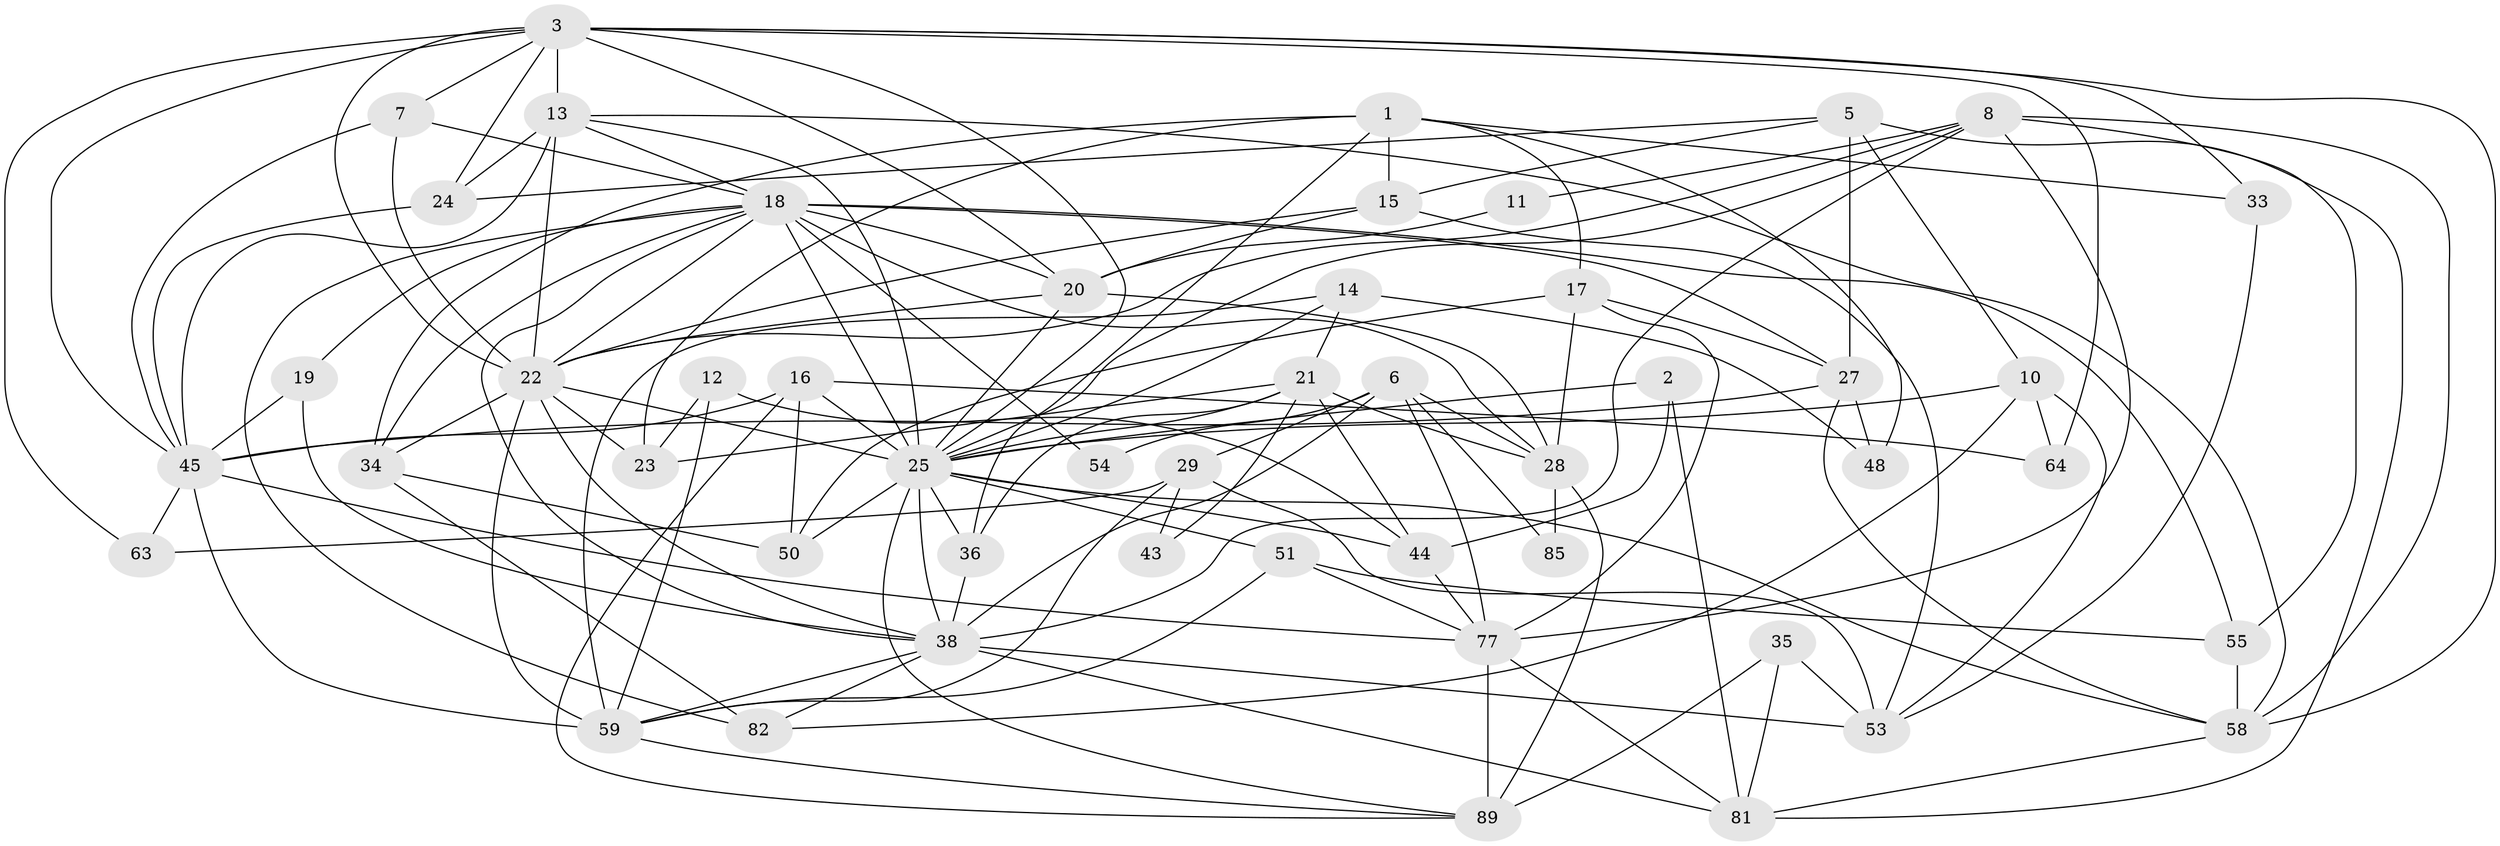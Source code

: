 // original degree distribution, {5: 0.20408163265306123, 3: 0.2857142857142857, 8: 0.02040816326530612, 2: 0.14285714285714285, 4: 0.22448979591836735, 6: 0.08163265306122448, 7: 0.04081632653061224}
// Generated by graph-tools (version 1.1) at 2025/15/03/09/25 04:15:07]
// undirected, 49 vertices, 139 edges
graph export_dot {
graph [start="1"]
  node [color=gray90,style=filled];
  1 [super="+9+4"];
  2;
  3 [super="+76"];
  5 [super="+31"];
  6 [super="+26"];
  7 [super="+80"];
  8 [super="+60+79"];
  10 [super="+71"];
  11;
  12;
  13 [super="+40"];
  14;
  15 [super="+91"];
  16 [super="+39"];
  17 [super="+78"];
  18 [super="+62+67"];
  19;
  20 [super="+84"];
  21 [super="+72"];
  22 [super="+56+37+98"];
  23 [super="+70"];
  24 [super="+32"];
  25 [super="+61+41+30"];
  27 [super="+57"];
  28 [super="+46"];
  29;
  33;
  34;
  35;
  36;
  38 [super="+73"];
  43;
  44 [super="+74"];
  45 [super="+49"];
  48;
  50;
  51 [super="+87"];
  53 [super="+97"];
  54 [super="+66"];
  55;
  58 [super="+69"];
  59 [super="+86"];
  63;
  64;
  77 [super="+88"];
  81;
  82 [super="+83"];
  85;
  89 [super="+93"];
  1 -- 34;
  1 -- 48;
  1 -- 17;
  1 -- 15;
  1 -- 23;
  1 -- 36;
  1 -- 33;
  2 -- 81;
  2 -- 44;
  2 -- 25;
  3 -- 25;
  3 -- 24;
  3 -- 33;
  3 -- 20;
  3 -- 64;
  3 -- 7;
  3 -- 63;
  3 -- 22;
  3 -- 13;
  3 -- 58;
  3 -- 45;
  5 -- 10;
  5 -- 81;
  5 -- 24;
  5 -- 27;
  5 -- 15;
  6 -- 29;
  6 -- 85;
  6 -- 28;
  6 -- 38;
  6 -- 77;
  6 -- 54 [weight=2];
  7 -- 22;
  7 -- 18;
  7 -- 45;
  8 -- 11;
  8 -- 77;
  8 -- 25;
  8 -- 58;
  8 -- 38;
  8 -- 22;
  8 -- 55;
  10 -- 64;
  10 -- 25;
  10 -- 53;
  10 -- 82;
  11 -- 20;
  12 -- 23;
  12 -- 59;
  12 -- 44;
  13 -- 25;
  13 -- 58;
  13 -- 18;
  13 -- 22 [weight=2];
  13 -- 24;
  13 -- 45;
  14 -- 48;
  14 -- 59;
  14 -- 21;
  14 -- 25;
  15 -- 20;
  15 -- 53;
  15 -- 22;
  16 -- 64;
  16 -- 89;
  16 -- 50;
  16 -- 25;
  16 -- 45;
  17 -- 27;
  17 -- 50;
  17 -- 28 [weight=2];
  17 -- 77;
  18 -- 34;
  18 -- 19;
  18 -- 20;
  18 -- 54 [weight=2];
  18 -- 55;
  18 -- 38;
  18 -- 28 [weight=2];
  18 -- 22;
  18 -- 82;
  18 -- 27;
  18 -- 25;
  19 -- 38;
  19 -- 45;
  20 -- 22;
  20 -- 28;
  20 -- 25;
  21 -- 36;
  21 -- 23;
  21 -- 43;
  21 -- 44;
  21 -- 28;
  21 -- 25;
  22 -- 38;
  22 -- 34;
  22 -- 23;
  22 -- 59;
  22 -- 25;
  24 -- 45;
  25 -- 51;
  25 -- 50;
  25 -- 36;
  25 -- 44;
  25 -- 58;
  25 -- 89;
  25 -- 38;
  27 -- 45;
  27 -- 48;
  27 -- 58;
  28 -- 85;
  28 -- 89 [weight=2];
  29 -- 43;
  29 -- 59;
  29 -- 63;
  29 -- 53;
  33 -- 53;
  34 -- 50;
  34 -- 82;
  35 -- 81;
  35 -- 53;
  35 -- 89;
  36 -- 38;
  38 -- 81 [weight=2];
  38 -- 82;
  38 -- 53;
  38 -- 59;
  44 -- 77;
  45 -- 63;
  45 -- 77;
  45 -- 59;
  51 -- 59;
  51 -- 55;
  51 -- 77;
  55 -- 58;
  58 -- 81;
  59 -- 89;
  77 -- 81;
  77 -- 89;
}
